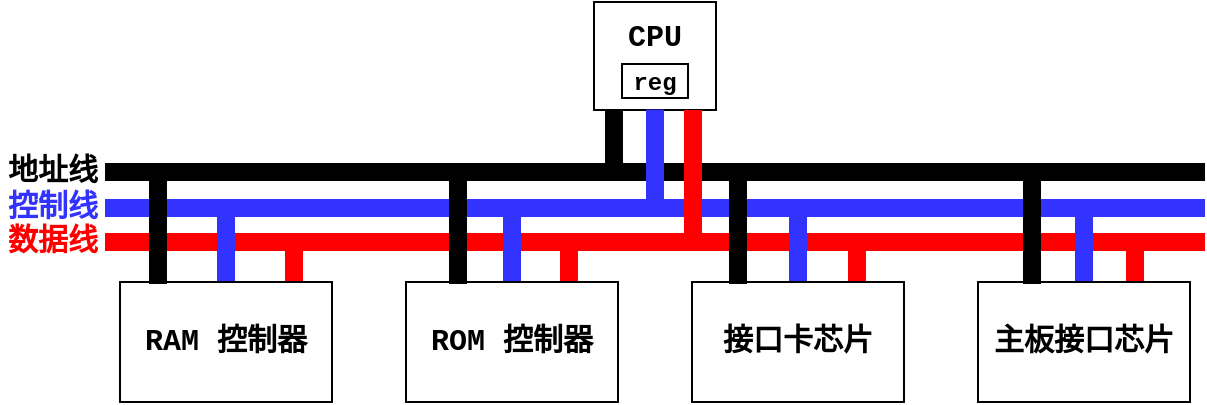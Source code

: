 <mxfile version="14.4.3" type="device"><diagram id="XpWwwyVUlcBq6eqkBesr" name="第 1 页"><mxGraphModel dx="1106" dy="834" grid="0" gridSize="10" guides="1" tooltips="1" connect="1" arrows="1" fold="1" page="0" pageScale="1" pageWidth="827" pageHeight="1169" math="0" shadow="0"><root><mxCell id="0"/><mxCell id="1" parent="0"/><mxCell id="nmXFasNzOeZwyMdEYTEr-1" value="&lt;b&gt;&lt;font face=&quot;Courier New&quot; style=&quot;font-size: 15px&quot;&gt;CPU&lt;br&gt;&lt;br&gt;&lt;/font&gt;&lt;/b&gt;" style="rounded=0;whiteSpace=wrap;html=1;" parent="1" vertex="1"><mxGeometry x="384" y="164" width="61" height="54" as="geometry"/></mxCell><mxCell id="nmXFasNzOeZwyMdEYTEr-2" value="&lt;font face=&quot;Courier New&quot;&gt;&lt;span style=&quot;font-size: 15px&quot;&gt;&lt;b&gt;RAM 控制器&lt;/b&gt;&lt;/span&gt;&lt;/font&gt;" style="rounded=0;whiteSpace=wrap;html=1;" parent="1" vertex="1"><mxGeometry x="147" y="304" width="106" height="60" as="geometry"/></mxCell><mxCell id="nmXFasNzOeZwyMdEYTEr-3" value="&lt;font face=&quot;Courier New&quot;&gt;&lt;span style=&quot;font-size: 15px&quot;&gt;&lt;b&gt;ROM&amp;nbsp;&lt;/b&gt;&lt;/span&gt;&lt;/font&gt;&lt;b style=&quot;font-family: &amp;#34;courier new&amp;#34; ; font-size: 15px&quot;&gt;控制器&lt;/b&gt;" style="rounded=0;whiteSpace=wrap;html=1;" parent="1" vertex="1"><mxGeometry x="290" y="304" width="106" height="60" as="geometry"/></mxCell><mxCell id="nmXFasNzOeZwyMdEYTEr-5" value="&lt;font face=&quot;courier new&quot;&gt;&lt;span style=&quot;font-size: 15px&quot;&gt;&lt;b&gt;接口卡芯片&lt;/b&gt;&lt;/span&gt;&lt;/font&gt;" style="rounded=0;whiteSpace=wrap;html=1;" parent="1" vertex="1"><mxGeometry x="433" y="304" width="106" height="60" as="geometry"/></mxCell><mxCell id="nmXFasNzOeZwyMdEYTEr-6" value="" style="rounded=0;whiteSpace=wrap;html=1;fillColor=#3333FF;strokeColor=#3333FF;" parent="1" vertex="1"><mxGeometry x="140" y="263" width="549" height="8" as="geometry"/></mxCell><mxCell id="nmXFasNzOeZwyMdEYTEr-7" value="" style="rounded=0;whiteSpace=wrap;html=1;fillColor=#000000;" parent="1" vertex="1"><mxGeometry x="140" y="245" width="549" height="8" as="geometry"/></mxCell><mxCell id="nmXFasNzOeZwyMdEYTEr-8" value="" style="rounded=0;whiteSpace=wrap;html=1;fillColor=#FF0000;strokeColor=#FF0000;" parent="1" vertex="1"><mxGeometry x="140" y="280" width="549" height="8" as="geometry"/></mxCell><mxCell id="nmXFasNzOeZwyMdEYTEr-9" value="&lt;font face=&quot;Courier New&quot;&gt;&lt;span style=&quot;font-size: 15px&quot;&gt;&lt;b&gt;主板接口芯片&lt;/b&gt;&lt;/span&gt;&lt;/font&gt;" style="rounded=0;whiteSpace=wrap;html=1;" parent="1" vertex="1"><mxGeometry x="576" y="304" width="106" height="60" as="geometry"/></mxCell><mxCell id="nmXFasNzOeZwyMdEYTEr-10" value="" style="rounded=0;whiteSpace=wrap;html=1;fillColor=#000000;rotation=-90;" parent="1" vertex="1"><mxGeometry x="287" y="271.5" width="58" height="8" as="geometry"/></mxCell><mxCell id="nmXFasNzOeZwyMdEYTEr-13" value="" style="rounded=0;whiteSpace=wrap;html=1;fillColor=#000000;rotation=-90;" parent="1" vertex="1"><mxGeometry x="137" y="271.5" width="58" height="8" as="geometry"/></mxCell><mxCell id="nmXFasNzOeZwyMdEYTEr-14" value="" style="rounded=0;whiteSpace=wrap;html=1;fillColor=#000000;rotation=-90;" parent="1" vertex="1"><mxGeometry x="427" y="271.5" width="58" height="8" as="geometry"/></mxCell><mxCell id="nmXFasNzOeZwyMdEYTEr-15" value="" style="rounded=0;whiteSpace=wrap;html=1;fillColor=#000000;rotation=-90;" parent="1" vertex="1"><mxGeometry x="574" y="271.5" width="58" height="8" as="geometry"/></mxCell><mxCell id="nmXFasNzOeZwyMdEYTEr-16" value="" style="rounded=0;whiteSpace=wrap;html=1;fillColor=#3333FF;strokeColor=#3333FF;rotation=-270;" parent="1" vertex="1"><mxGeometry x="183" y="282" width="34" height="8" as="geometry"/></mxCell><mxCell id="nmXFasNzOeZwyMdEYTEr-17" value="" style="rounded=0;whiteSpace=wrap;html=1;fillColor=#3333FF;strokeColor=#3333FF;rotation=-270;" parent="1" vertex="1"><mxGeometry x="326" y="282" width="34" height="8" as="geometry"/></mxCell><mxCell id="nmXFasNzOeZwyMdEYTEr-18" value="" style="rounded=0;whiteSpace=wrap;html=1;fillColor=#3333FF;strokeColor=#3333FF;rotation=-270;" parent="1" vertex="1"><mxGeometry x="469" y="282" width="34" height="8" as="geometry"/></mxCell><mxCell id="nmXFasNzOeZwyMdEYTEr-19" value="" style="rounded=0;whiteSpace=wrap;html=1;fillColor=#3333FF;strokeColor=#3333FF;rotation=-270;" parent="1" vertex="1"><mxGeometry x="612" y="282" width="34" height="8" as="geometry"/></mxCell><mxCell id="nmXFasNzOeZwyMdEYTEr-20" value="" style="rounded=0;whiteSpace=wrap;html=1;fillColor=#FF0000;strokeColor=#FF0000;rotation=90;" parent="1" vertex="1"><mxGeometry x="225.5" y="290.5" width="17" height="8" as="geometry"/></mxCell><mxCell id="nmXFasNzOeZwyMdEYTEr-22" value="" style="rounded=0;whiteSpace=wrap;html=1;fillColor=#FF0000;strokeColor=#FF0000;rotation=90;" parent="1" vertex="1"><mxGeometry x="363" y="290.5" width="17" height="8" as="geometry"/></mxCell><mxCell id="nmXFasNzOeZwyMdEYTEr-23" value="" style="rounded=0;whiteSpace=wrap;html=1;fillColor=#FF0000;strokeColor=#FF0000;rotation=90;" parent="1" vertex="1"><mxGeometry x="507" y="290.5" width="17" height="8" as="geometry"/></mxCell><mxCell id="nmXFasNzOeZwyMdEYTEr-24" value="" style="rounded=0;whiteSpace=wrap;html=1;fillColor=#FF0000;strokeColor=#FF0000;rotation=90;" parent="1" vertex="1"><mxGeometry x="646" y="290.5" width="17" height="8" as="geometry"/></mxCell><mxCell id="nmXFasNzOeZwyMdEYTEr-25" value="" style="rounded=0;whiteSpace=wrap;html=1;fillColor=#000000;rotation=-90;" parent="1" vertex="1"><mxGeometry x="379.5" y="228.5" width="29" height="8" as="geometry"/></mxCell><mxCell id="nmXFasNzOeZwyMdEYTEr-26" value="" style="rounded=0;whiteSpace=wrap;html=1;fillColor=#3333FF;strokeColor=#3333FF;rotation=-270;" parent="1" vertex="1"><mxGeometry x="390.63" y="238.13" width="47.75" height="8" as="geometry"/></mxCell><mxCell id="nmXFasNzOeZwyMdEYTEr-27" value="" style="rounded=0;whiteSpace=wrap;html=1;fillColor=#FF0000;strokeColor=#FF0000;rotation=90;" parent="1" vertex="1"><mxGeometry x="402" y="246" width="63" height="8" as="geometry"/></mxCell><mxCell id="nmXFasNzOeZwyMdEYTEr-28" value="&lt;b&gt;&lt;font face=&quot;Courier New&quot; style=&quot;font-size: 15px&quot;&gt;地址线&lt;/font&gt;&lt;/b&gt;" style="text;html=1;strokeColor=none;fillColor=none;align=center;verticalAlign=middle;whiteSpace=wrap;rounded=0;" parent="1" vertex="1"><mxGeometry x="87" y="239" width="53" height="20" as="geometry"/></mxCell><mxCell id="nmXFasNzOeZwyMdEYTEr-29" value="&lt;b&gt;&lt;font face=&quot;Courier New&quot; style=&quot;font-size: 15px&quot; color=&quot;#3333ff&quot;&gt;控制线&lt;/font&gt;&lt;/b&gt;" style="text;html=1;strokeColor=none;fillColor=none;align=center;verticalAlign=middle;whiteSpace=wrap;rounded=0;" parent="1" vertex="1"><mxGeometry x="87" y="257" width="53" height="20" as="geometry"/></mxCell><mxCell id="nmXFasNzOeZwyMdEYTEr-30" value="&lt;b&gt;&lt;font face=&quot;Courier New&quot; style=&quot;font-size: 15px&quot; color=&quot;#ff0000&quot;&gt;数据线&lt;/font&gt;&lt;/b&gt;" style="text;html=1;strokeColor=none;fillColor=none;align=center;verticalAlign=middle;whiteSpace=wrap;rounded=0;" parent="1" vertex="1"><mxGeometry x="87" y="274" width="53" height="20" as="geometry"/></mxCell><mxCell id="YCJ6R3s1zSZaVVEUtkTC-1" value="&lt;font face=&quot;Courier New&quot;&gt;&lt;b&gt;reg&lt;/b&gt;&lt;/font&gt;" style="rounded=0;whiteSpace=wrap;html=1;" vertex="1" parent="1"><mxGeometry x="398" y="195" width="33" height="17" as="geometry"/></mxCell></root></mxGraphModel></diagram></mxfile>